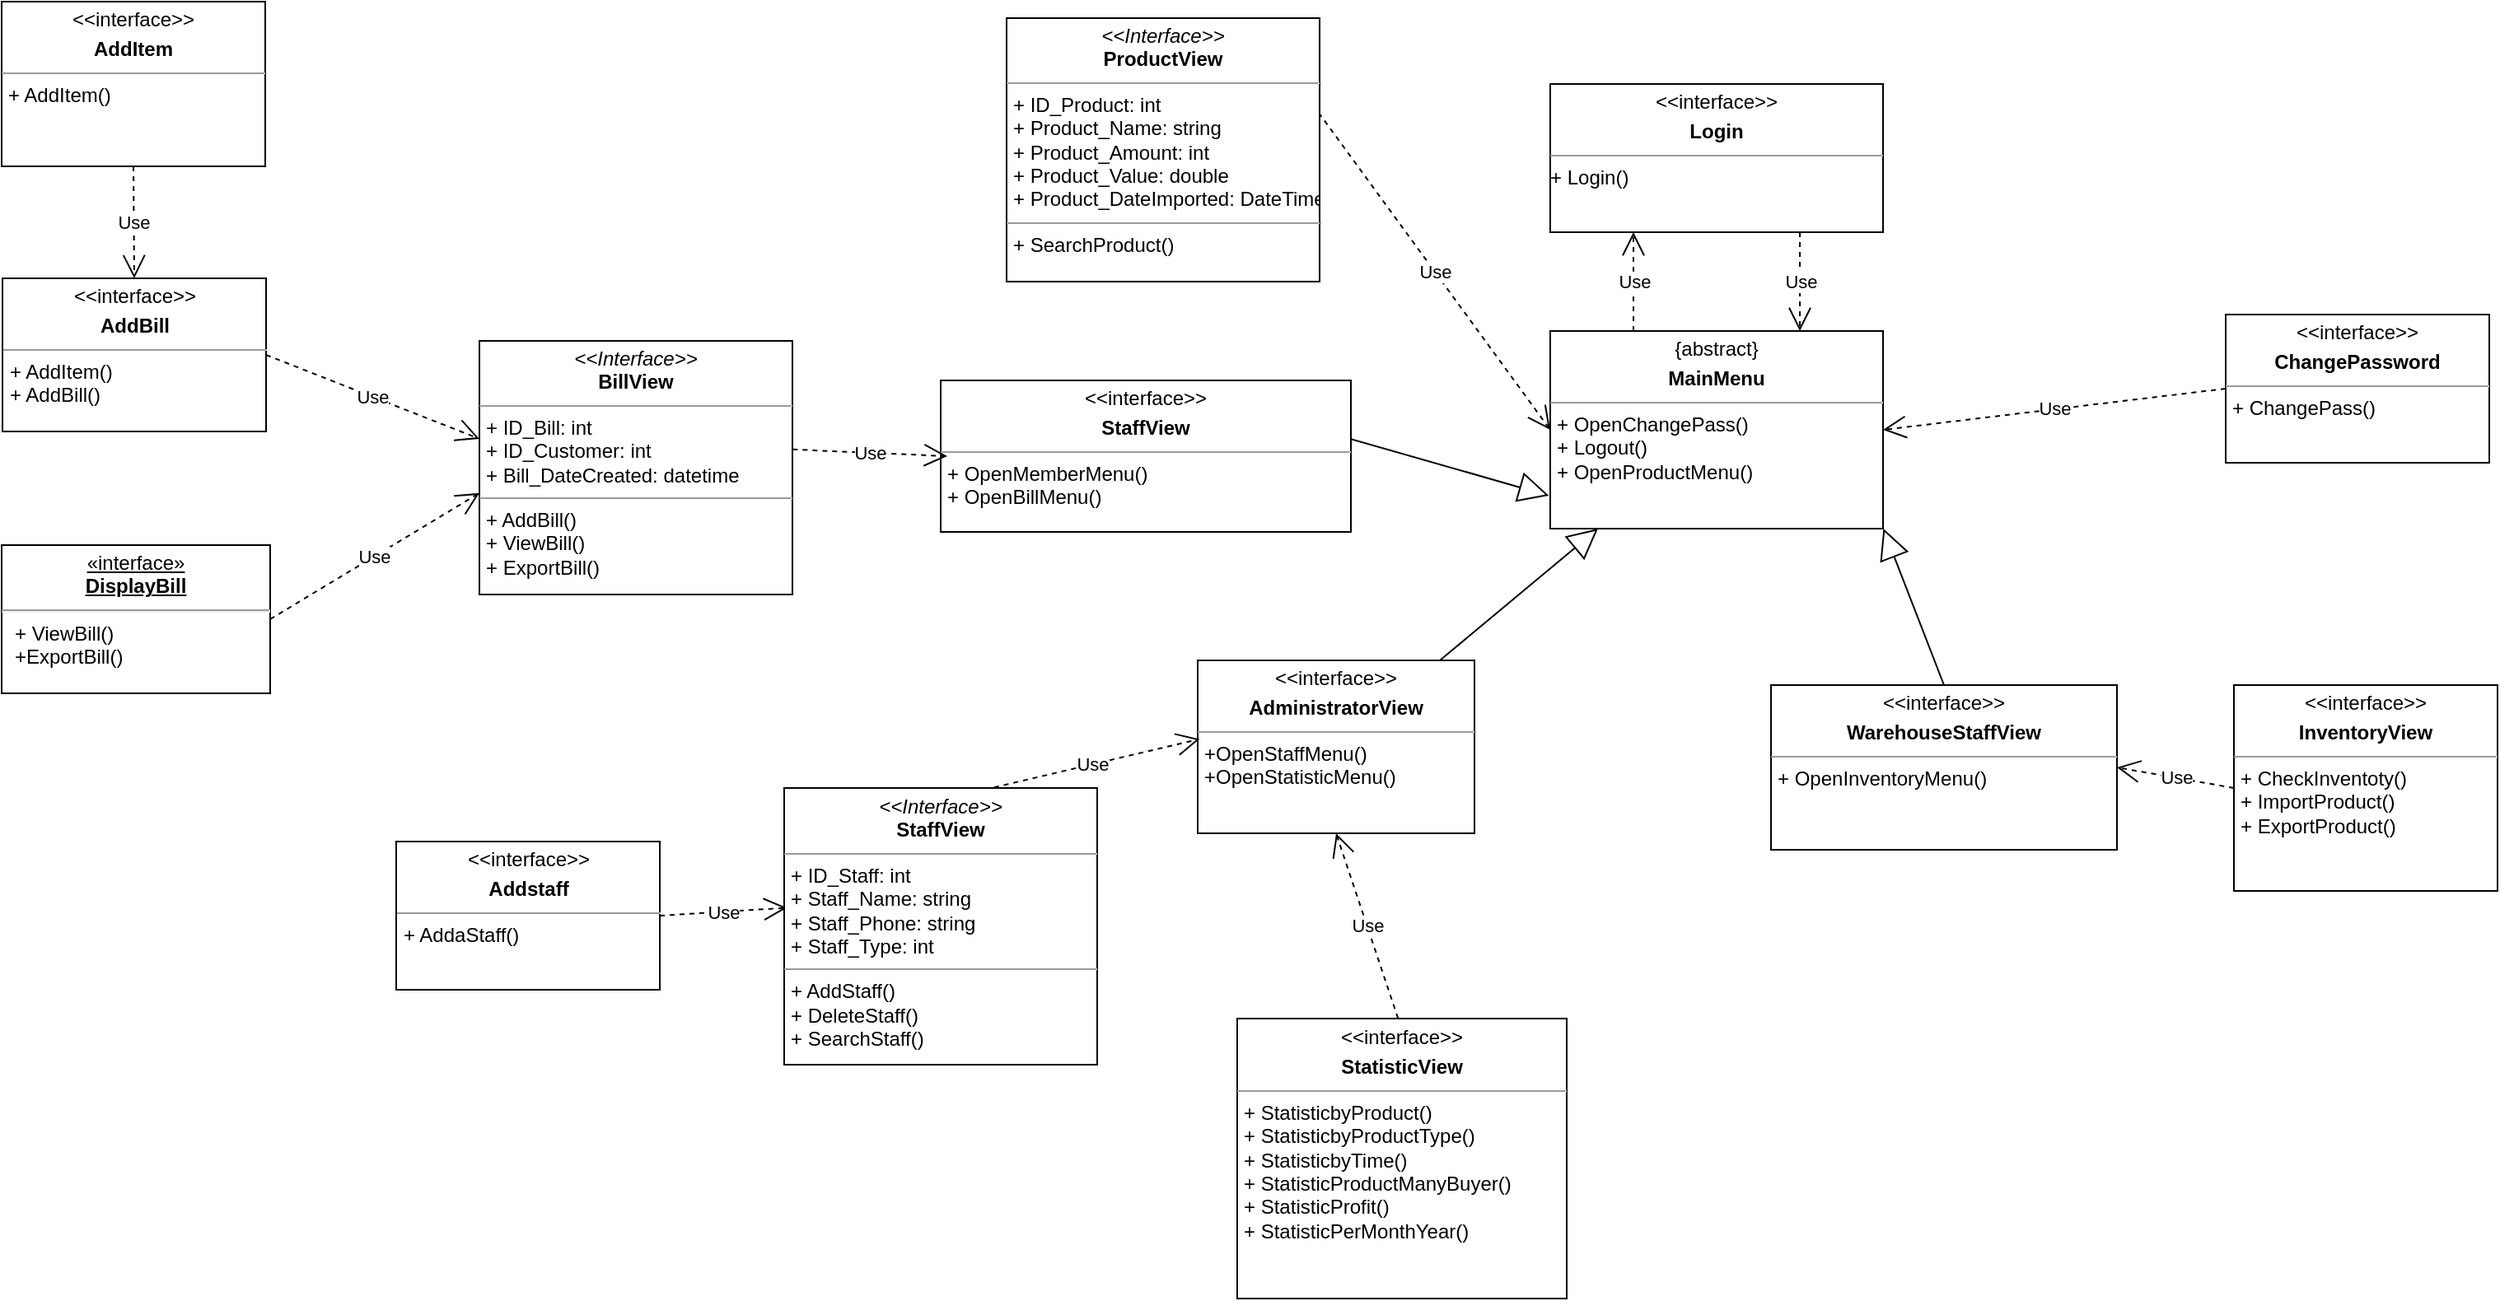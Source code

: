 <mxfile version="12.3.8" type="device" pages="1"><diagram id="XoPrLka5MHoyUgLFo1oa" name="Page-1"><mxGraphModel dx="2333" dy="821" grid="1" gridSize="10" guides="1" tooltips="1" connect="1" arrows="1" fold="1" page="1" pageScale="1" pageWidth="850" pageHeight="1100" math="0" shadow="0"><root><mxCell id="0"/><mxCell id="1" parent="0"/><mxCell id="6d3g--8J26B8wnGd5LUu-30" value="Extends" style="endArrow=block;endSize=16;endFill=0;html=1;entryX=-0.004;entryY=0.833;entryDx=0;entryDy=0;exitX=0.5;exitY=0;exitDx=0;exitDy=0;entryPerimeter=0;" parent="1" source="6d3g--8J26B8wnGd5LUu-36" target="6d3g--8J26B8wnGd5LUu-20" edge="1"><mxGeometry x="-0.214" y="-3" width="160" relative="1" as="geometry"><mxPoint x="639" y="430" as="sourcePoint"/><mxPoint x="604" y="397" as="targetPoint"/><mxPoint as="offset"/></mxGeometry></mxCell><mxCell id="6d3g--8J26B8wnGd5LUu-1" value="&lt;p style=&quot;margin: 0px ; margin-top: 4px ; text-align: center&quot;&gt;&amp;lt;&amp;lt;interface&amp;gt;&amp;gt;&lt;/p&gt;&lt;p style=&quot;margin: 0px ; margin-top: 4px ; text-align: center&quot;&gt;&lt;b&gt;Login&lt;br&gt;&lt;/b&gt;&lt;/p&gt;&lt;hr size=&quot;1&quot;&gt;&lt;div style=&quot;height: 2px&quot;&gt;+ Login()&lt;/div&gt;" style="verticalAlign=top;align=left;overflow=fill;fontSize=12;fontFamily=Helvetica;html=1;" parent="1" vertex="1"><mxGeometry x="700" y="90" width="202" height="90" as="geometry"/></mxCell><mxCell id="6d3g--8J26B8wnGd5LUu-20" value="&lt;p style=&quot;margin: 0px ; margin-top: 4px ; text-align: center&quot;&gt;{abstract}&lt;/p&gt;&lt;p style=&quot;margin: 0px ; margin-top: 4px ; text-align: center&quot;&gt;&lt;b&gt;MainMenu&lt;/b&gt;&lt;/p&gt;&lt;hr size=&quot;1&quot;&gt;&lt;p style=&quot;margin: 0px ; margin-left: 4px&quot;&gt;+ OpenChangePass()&lt;/p&gt;&lt;p style=&quot;margin: 0px ; margin-left: 4px&quot;&gt;+ Logout()&lt;/p&gt;&lt;p style=&quot;margin: 0px ; margin-left: 4px&quot;&gt;+ OpenProductMenu()&lt;/p&gt;&lt;p style=&quot;margin: 0px ; margin-left: 4px&quot;&gt;&lt;br&gt;&lt;/p&gt;&lt;p style=&quot;margin: 0px ; margin-left: 4px&quot;&gt;&lt;br&gt;&lt;/p&gt;" style="verticalAlign=top;align=left;overflow=fill;fontSize=12;fontFamily=Helvetica;html=1;" parent="1" vertex="1"><mxGeometry x="700" y="240" width="202" height="120" as="geometry"/></mxCell><mxCell id="6d3g--8J26B8wnGd5LUu-21" value="&lt;p style=&quot;margin: 0px ; margin-top: 4px ; text-align: center&quot;&gt;&amp;lt;&amp;lt;interface&amp;gt;&amp;gt;&lt;/p&gt;&lt;p style=&quot;margin: 0px ; margin-top: 4px ; text-align: center&quot;&gt;&lt;b&gt;ChangePassword&lt;/b&gt;&lt;/p&gt;&lt;hr size=&quot;1&quot;&gt;&lt;p style=&quot;margin: 0px ; margin-left: 4px&quot;&gt;+ ChangePass()&lt;/p&gt;" style="verticalAlign=top;align=left;overflow=fill;fontSize=12;fontFamily=Helvetica;html=1;" parent="1" vertex="1"><mxGeometry x="1110" y="230" width="160" height="90" as="geometry"/></mxCell><mxCell id="6d3g--8J26B8wnGd5LUu-22" value="Use" style="endArrow=open;endSize=12;dashed=1;html=1;entryX=1;entryY=0.5;entryDx=0;entryDy=0;exitX=0;exitY=0.5;exitDx=0;exitDy=0;" parent="1" source="6d3g--8J26B8wnGd5LUu-21" target="6d3g--8J26B8wnGd5LUu-20" edge="1"><mxGeometry width="160" relative="1" as="geometry"><mxPoint x="954" y="210" as="sourcePoint"/><mxPoint x="1114" y="210" as="targetPoint"/></mxGeometry></mxCell><mxCell id="6d3g--8J26B8wnGd5LUu-23" value="Use" style="endArrow=open;endSize=12;dashed=1;html=1;entryX=0.25;entryY=1;entryDx=0;entryDy=0;exitX=0.25;exitY=0;exitDx=0;exitDy=0;" parent="1" source="6d3g--8J26B8wnGd5LUu-20" target="6d3g--8J26B8wnGd5LUu-1" edge="1"><mxGeometry width="160" relative="1" as="geometry"><mxPoint x="674" y="90" as="sourcePoint"/><mxPoint x="834" y="90" as="targetPoint"/></mxGeometry></mxCell><mxCell id="6d3g--8J26B8wnGd5LUu-24" value="Use" style="endArrow=open;endSize=12;dashed=1;html=1;exitX=0.75;exitY=1;exitDx=0;exitDy=0;entryX=0.75;entryY=0;entryDx=0;entryDy=0;" parent="1" source="6d3g--8J26B8wnGd5LUu-1" target="6d3g--8J26B8wnGd5LUu-20" edge="1"><mxGeometry width="160" relative="1" as="geometry"><mxPoint x="824" y="60" as="sourcePoint"/><mxPoint x="984" y="60" as="targetPoint"/></mxGeometry></mxCell><mxCell id="Mt6bE5FPNMR_PI8UMNLC-2" style="rounded=0;orthogonalLoop=1;jettySize=auto;html=1;endArrow=block;endFill=0;startSize=16;endSize=16;" parent="1" source="6d3g--8J26B8wnGd5LUu-25" target="6d3g--8J26B8wnGd5LUu-20" edge="1"><mxGeometry relative="1" as="geometry"/></mxCell><mxCell id="6d3g--8J26B8wnGd5LUu-25" value="&lt;p style=&quot;margin: 0px ; margin-top: 4px ; text-align: center&quot;&gt;&amp;lt;&amp;lt;interface&amp;gt;&amp;gt;&lt;/p&gt;&lt;p style=&quot;margin: 0px ; margin-top: 4px ; text-align: center&quot;&gt;&lt;b&gt;AdministratorView&lt;/b&gt;&lt;/p&gt;&lt;hr size=&quot;1&quot;&gt;&lt;p style=&quot;margin: 0px ; margin-left: 4px&quot;&gt;+OpenStaffMenu()&lt;/p&gt;&lt;p style=&quot;margin: 0px ; margin-left: 4px&quot;&gt;+OpenStatisticMenu()&lt;/p&gt;" style="verticalAlign=top;align=left;overflow=fill;fontSize=12;fontFamily=Helvetica;html=1;" parent="1" vertex="1"><mxGeometry x="486" y="440" width="168" height="105" as="geometry"/></mxCell><mxCell id="6d3g--8J26B8wnGd5LUu-32" value="Extends" style="endArrow=block;endSize=16;endFill=0;html=1;entryX=1.001;entryY=1;entryDx=0;entryDy=0;entryPerimeter=0;exitX=0.5;exitY=0;exitDx=0;exitDy=0;" parent="1" source="6d3g--8J26B8wnGd5LUu-35" target="6d3g--8J26B8wnGd5LUu-20" edge="1"><mxGeometry x="-1" y="-103" width="160" relative="1" as="geometry"><mxPoint x="959" y="440" as="sourcePoint"/><mxPoint x="1054" y="350" as="targetPoint"/><mxPoint x="-25" y="112" as="offset"/></mxGeometry></mxCell><mxCell id="6d3g--8J26B8wnGd5LUu-35" value="&lt;p style=&quot;margin: 0px ; margin-top: 4px ; text-align: center&quot;&gt;&amp;lt;&amp;lt;interface&amp;gt;&amp;gt;&lt;/p&gt;&lt;p style=&quot;margin: 0px ; margin-top: 4px ; text-align: center&quot;&gt;&lt;b&gt;WarehouseStaffView&lt;/b&gt;&lt;/p&gt;&lt;hr size=&quot;1&quot;&gt;&lt;p style=&quot;margin: 0px ; margin-left: 4px&quot;&gt;&lt;/p&gt;&lt;p style=&quot;margin: 0px ; margin-left: 4px&quot;&gt;+ OpenInventoryMenu()&lt;/p&gt;" style="verticalAlign=top;align=left;overflow=fill;fontSize=12;fontFamily=Helvetica;html=1;" parent="1" vertex="1"><mxGeometry x="834" y="455" width="210" height="100" as="geometry"/></mxCell><mxCell id="6d3g--8J26B8wnGd5LUu-36" value="&lt;p style=&quot;margin: 0px ; margin-top: 4px ; text-align: center&quot;&gt;&amp;lt;&amp;lt;interface&amp;gt;&amp;gt;&lt;/p&gt;&lt;p style=&quot;margin: 0px ; margin-top: 4px ; text-align: center&quot;&gt;&lt;b&gt;StaffView&lt;/b&gt;&lt;/p&gt;&lt;hr size=&quot;1&quot;&gt;&lt;p style=&quot;margin: 0px ; margin-left: 4px&quot;&gt;&lt;/p&gt;&lt;p style=&quot;margin: 0px ; margin-left: 4px&quot;&gt;+ OpenMemberMenu()&lt;/p&gt;&lt;p style=&quot;margin: 0px ; margin-left: 4px&quot;&gt;+ OpenBillMenu()&lt;/p&gt;" style="verticalAlign=top;align=left;overflow=fill;fontSize=12;fontFamily=Helvetica;html=1;" parent="1" vertex="1"><mxGeometry x="330" y="270" width="249" height="92" as="geometry"/></mxCell><mxCell id="6d3g--8J26B8wnGd5LUu-39" value="Use" style="endArrow=open;endSize=12;dashed=1;html=1;entryX=0;entryY=0.5;entryDx=0;entryDy=0;exitX=0.997;exitY=0.359;exitDx=0;exitDy=0;exitPerimeter=0;" parent="1" source="y1elspAv_0Ej_DHxSnw_-4" target="6d3g--8J26B8wnGd5LUu-20" edge="1"><mxGeometry width="160" relative="1" as="geometry"><mxPoint x="590" y="120" as="sourcePoint"/><mxPoint x="654" y="210" as="targetPoint"/></mxGeometry></mxCell><mxCell id="6d3g--8J26B8wnGd5LUu-48" value="Use" style="endArrow=open;endSize=12;dashed=1;html=1;exitX=1.001;exitY=0.428;exitDx=0;exitDy=0;exitPerimeter=0;" parent="1" source="y1elspAv_0Ej_DHxSnw_-1" edge="1"><mxGeometry width="160" relative="1" as="geometry"><mxPoint x="260" y="316" as="sourcePoint"/><mxPoint x="334" y="316" as="targetPoint"/></mxGeometry></mxCell><mxCell id="6d3g--8J26B8wnGd5LUu-49" value="&lt;p style=&quot;margin: 0px ; margin-top: 4px ; text-align: center&quot;&gt;&amp;lt;&amp;lt;interface&amp;gt;&amp;gt;&lt;/p&gt;&lt;p style=&quot;margin: 0px ; margin-top: 4px ; text-align: center&quot;&gt;&lt;b&gt;AddBill&lt;/b&gt;&lt;/p&gt;&lt;hr size=&quot;1&quot;&gt;&lt;p style=&quot;margin: 0px ; margin-left: 4px&quot;&gt;&lt;/p&gt;&lt;p style=&quot;margin: 0px ; margin-left: 4px&quot;&gt;+ AddItem()&lt;/p&gt;&lt;p style=&quot;margin: 0px ; margin-left: 4px&quot;&gt;+ AddBill()&lt;/p&gt;" style="verticalAlign=top;align=left;overflow=fill;fontSize=12;fontFamily=Helvetica;html=1;" parent="1" vertex="1"><mxGeometry x="-239.5" y="208" width="160" height="93" as="geometry"/></mxCell><mxCell id="6d3g--8J26B8wnGd5LUu-50" value="&lt;p style=&quot;margin: 0px ; margin-top: 4px ; text-align: center&quot;&gt;&amp;lt;&amp;lt;interface&amp;gt;&amp;gt;&lt;/p&gt;&lt;p style=&quot;margin: 0px ; margin-top: 4px ; text-align: center&quot;&gt;&lt;b&gt;AddItem&lt;/b&gt;&lt;/p&gt;&lt;hr size=&quot;1&quot;&gt;&lt;p style=&quot;margin: 0px ; margin-left: 4px&quot;&gt;+ AddItem()&lt;/p&gt;" style="verticalAlign=top;align=left;overflow=fill;fontSize=12;fontFamily=Helvetica;html=1;" parent="1" vertex="1"><mxGeometry x="-240" y="40" width="160" height="100" as="geometry"/></mxCell><mxCell id="6d3g--8J26B8wnGd5LUu-51" value="Use" style="endArrow=open;endSize=12;dashed=1;html=1;entryX=0.5;entryY=0;entryDx=0;entryDy=0;exitX=0.5;exitY=1;exitDx=0;exitDy=0;" parent="1" source="6d3g--8J26B8wnGd5LUu-50" target="6d3g--8J26B8wnGd5LUu-49" edge="1"><mxGeometry width="160" relative="1" as="geometry"><mxPoint x="-560" y="65" as="sourcePoint"/><mxPoint x="-400" y="65" as="targetPoint"/></mxGeometry></mxCell><mxCell id="6d3g--8J26B8wnGd5LUu-52" value="Use" style="endArrow=open;endSize=12;dashed=1;html=1;exitX=1;exitY=0.5;exitDx=0;exitDy=0;entryX=0;entryY=0.386;entryDx=0;entryDy=0;entryPerimeter=0;" parent="1" source="6d3g--8J26B8wnGd5LUu-49" target="y1elspAv_0Ej_DHxSnw_-1" edge="1"><mxGeometry width="160" relative="1" as="geometry"><mxPoint x="-190" y="225" as="sourcePoint"/><mxPoint x="20" y="290" as="targetPoint"/></mxGeometry></mxCell><mxCell id="6d3g--8J26B8wnGd5LUu-54" value="Use" style="endArrow=open;endSize=12;dashed=1;html=1;exitX=1;exitY=0.5;exitDx=0;exitDy=0;entryX=0;entryY=0.6;entryDx=0;entryDy=0;entryPerimeter=0;" parent="1" source="R22v-rjgx_MDy_A1X4PO-8" target="y1elspAv_0Ej_DHxSnw_-1" edge="1"><mxGeometry width="160" relative="1" as="geometry"><mxPoint x="-97.5" y="388" as="sourcePoint"/><mxPoint x="20" y="350" as="targetPoint"/></mxGeometry></mxCell><mxCell id="6TD8SZPlqNRs806xf1-T-2" value="Use" style="endArrow=open;endSize=12;dashed=1;html=1;entryX=0.007;entryY=0.455;entryDx=0;entryDy=0;entryPerimeter=0;exitX=0.64;exitY=0.006;exitDx=0;exitDy=0;exitPerimeter=0;" parent="1" source="y1elspAv_0Ej_DHxSnw_-9" target="6d3g--8J26B8wnGd5LUu-25" edge="1"><mxGeometry width="160" relative="1" as="geometry"><mxPoint x="360" y="510" as="sourcePoint"/><mxPoint x="347.5" y="665" as="targetPoint"/></mxGeometry></mxCell><mxCell id="6TD8SZPlqNRs806xf1-T-3" value="Use" style="endArrow=open;endSize=12;dashed=1;html=1;exitX=1;exitY=0.5;exitDx=0;exitDy=0;entryX=0.009;entryY=0.433;entryDx=0;entryDy=0;entryPerimeter=0;" parent="1" source="6TD8SZPlqNRs806xf1-T-4" target="y1elspAv_0Ej_DHxSnw_-9" edge="1"><mxGeometry width="160" relative="1" as="geometry"><mxPoint x="-13" y="617.5" as="sourcePoint"/><mxPoint x="230" y="595" as="targetPoint"/></mxGeometry></mxCell><mxCell id="6TD8SZPlqNRs806xf1-T-4" value="&lt;p style=&quot;margin: 0px ; margin-top: 4px ; text-align: center&quot;&gt;&amp;lt;&amp;lt;interface&amp;gt;&amp;gt;&lt;/p&gt;&lt;p style=&quot;margin: 0px ; margin-top: 4px ; text-align: center&quot;&gt;&lt;b&gt;Addstaff&lt;/b&gt;&lt;/p&gt;&lt;hr size=&quot;1&quot;&gt;&lt;p style=&quot;margin: 0px ; margin-left: 4px&quot;&gt;&lt;/p&gt;&lt;p style=&quot;margin: 0px ; margin-left: 4px&quot;&gt;+ AddaStaff()&lt;/p&gt;" style="verticalAlign=top;align=left;overflow=fill;fontSize=12;fontFamily=Helvetica;html=1;" parent="1" vertex="1"><mxGeometry x="-0.5" y="550" width="160" height="90" as="geometry"/></mxCell><mxCell id="6TD8SZPlqNRs806xf1-T-5" value="&lt;p style=&quot;margin: 0px ; margin-top: 4px ; text-align: center&quot;&gt;&amp;lt;&amp;lt;interface&amp;gt;&amp;gt;&lt;/p&gt;&lt;p style=&quot;margin: 0px ; margin-top: 4px ; text-align: center&quot;&gt;&lt;b&gt;StatisticView&lt;/b&gt;&lt;/p&gt;&lt;hr size=&quot;1&quot;&gt;&lt;p style=&quot;margin: 0px ; margin-left: 4px&quot;&gt;+ StatisticbyProduct()&lt;/p&gt;&lt;p style=&quot;margin: 0px ; margin-left: 4px&quot;&gt;+ StatisticbyProductType()&lt;/p&gt;&lt;p style=&quot;margin: 0px ; margin-left: 4px&quot;&gt;+ StatisticbyTime()&lt;/p&gt;&lt;p style=&quot;margin: 0px ; margin-left: 4px&quot;&gt;+ StatisticProductManyBuyer()&lt;/p&gt;&lt;p style=&quot;margin: 0px ; margin-left: 4px&quot;&gt;+ StatisticProfit()&lt;/p&gt;&lt;p style=&quot;margin: 0px ; margin-left: 4px&quot;&gt;+ StatisticPerMonthYear()&lt;/p&gt;" style="verticalAlign=top;align=left;overflow=fill;fontSize=12;fontFamily=Helvetica;html=1;" parent="1" vertex="1"><mxGeometry x="510" y="657.5" width="200" height="170" as="geometry"/></mxCell><mxCell id="6TD8SZPlqNRs806xf1-T-6" value="&lt;p style=&quot;margin: 0px ; margin-top: 4px ; text-align: center&quot;&gt;&amp;lt;&amp;lt;interface&amp;gt;&amp;gt;&lt;/p&gt;&lt;p style=&quot;margin: 0px ; margin-top: 4px ; text-align: center&quot;&gt;&lt;b&gt;InventoryView&lt;/b&gt;&lt;/p&gt;&lt;hr size=&quot;1&quot;&gt;&lt;p style=&quot;margin: 0px ; margin-left: 4px&quot;&gt;+ CheckInventoty()&lt;/p&gt;&lt;p style=&quot;margin: 0px ; margin-left: 4px&quot;&gt;+ ImportProduct()&lt;/p&gt;&lt;p style=&quot;margin: 0px ; margin-left: 4px&quot;&gt;+ ExportProduct()&lt;/p&gt;&lt;p style=&quot;margin: 0px ; margin-left: 4px&quot;&gt;&lt;br&gt;&lt;/p&gt;" style="verticalAlign=top;align=left;overflow=fill;fontSize=12;fontFamily=Helvetica;html=1;" parent="1" vertex="1"><mxGeometry x="1115" y="455" width="160" height="125" as="geometry"/></mxCell><mxCell id="6TD8SZPlqNRs806xf1-T-7" value="Use" style="endArrow=open;endSize=12;dashed=1;html=1;entryX=1;entryY=0.5;entryDx=0;entryDy=0;exitX=0;exitY=0.5;exitDx=0;exitDy=0;" parent="1" source="6TD8SZPlqNRs806xf1-T-6" target="6d3g--8J26B8wnGd5LUu-35" edge="1"><mxGeometry width="160" relative="1" as="geometry"><mxPoint x="1084" y="640" as="sourcePoint"/><mxPoint x="1244" y="640" as="targetPoint"/></mxGeometry></mxCell><mxCell id="6TD8SZPlqNRs806xf1-T-11" value="Use" style="endArrow=open;endSize=12;dashed=1;html=1;entryX=0.5;entryY=1;entryDx=0;entryDy=0;exitX=0.488;exitY=-0.001;exitDx=0;exitDy=0;exitPerimeter=0;" parent="1" source="6TD8SZPlqNRs806xf1-T-5" target="6d3g--8J26B8wnGd5LUu-25" edge="1"><mxGeometry width="160" relative="1" as="geometry"><mxPoint x="714" y="670" as="sourcePoint"/><mxPoint x="874" y="670" as="targetPoint"/></mxGeometry></mxCell><mxCell id="R22v-rjgx_MDy_A1X4PO-8" value="&lt;p style=&quot;margin: 0px ; margin-top: 4px ; text-align: center ; text-decoration: underline&quot;&gt;«interface»&lt;br&gt;&lt;b&gt;DisplayBill&lt;/b&gt;&lt;br&gt;&lt;/p&gt;&lt;hr&gt;&lt;p style=&quot;margin: 0px ; margin-left: 8px&quot;&gt;+ ViewBill()&lt;/p&gt;&lt;p style=&quot;margin: 0px ; margin-left: 8px&quot;&gt;+ExportBill()&lt;/p&gt;" style="verticalAlign=top;align=left;overflow=fill;fontSize=12;fontFamily=Helvetica;html=1;" parent="1" vertex="1"><mxGeometry x="-240" y="370" width="163" height="90" as="geometry"/></mxCell><mxCell id="y1elspAv_0Ej_DHxSnw_-1" value="&lt;p style=&quot;margin: 0px ; margin-top: 4px ; text-align: center&quot;&gt;&lt;i&gt;&amp;lt;&amp;lt;Interface&amp;gt;&amp;gt;&lt;/i&gt;&lt;br&gt;&lt;b&gt;BillView&lt;/b&gt;&lt;/p&gt;&lt;hr size=&quot;1&quot;&gt;&lt;p style=&quot;margin: 0px ; margin-left: 4px&quot;&gt;+ ID_Bill: int&lt;br&gt;+ ID_Customer: int&lt;/p&gt;&lt;p style=&quot;margin: 0px ; margin-left: 4px&quot;&gt;+ Bill_DateCreated: datetime&lt;br&gt;&lt;/p&gt;&lt;hr size=&quot;1&quot;&gt;&lt;p style=&quot;margin: 0px ; margin-left: 4px&quot;&gt;+ AddBill()&lt;br&gt;+ ViewBill()&lt;br&gt;+ ExportBill()&lt;br&gt;&lt;/p&gt;" style="verticalAlign=top;align=left;overflow=fill;fontSize=12;fontFamily=Helvetica;html=1;" parent="1" vertex="1"><mxGeometry x="50" y="246" width="190" height="154" as="geometry"/></mxCell><mxCell id="y1elspAv_0Ej_DHxSnw_-4" value="&lt;p style=&quot;margin: 0px ; margin-top: 4px ; text-align: center&quot;&gt;&lt;i&gt;&amp;lt;&amp;lt;Interface&amp;gt;&amp;gt;&lt;/i&gt;&lt;br&gt;&lt;b&gt;ProductView&lt;/b&gt;&lt;/p&gt;&lt;hr size=&quot;1&quot;&gt;&lt;p style=&quot;margin: 0px ; margin-left: 4px&quot;&gt;+ ID_Product: int&lt;br&gt;+ Product_Name: string&lt;/p&gt;&lt;p style=&quot;margin: 0px ; margin-left: 4px&quot;&gt;+ Product_Amount: int&lt;/p&gt;&lt;p style=&quot;margin: 0px ; margin-left: 4px&quot;&gt;+ Product_Value: double&lt;/p&gt;&lt;p style=&quot;margin: 0px ; margin-left: 4px&quot;&gt;+ Product_DateImported: DateTime&lt;br&gt;&lt;/p&gt;&lt;hr size=&quot;1&quot;&gt;&lt;p style=&quot;margin: 0px ; margin-left: 4px&quot;&gt;+ SearchProduct()&lt;br&gt;&lt;/p&gt;" style="verticalAlign=top;align=left;overflow=fill;fontSize=12;fontFamily=Helvetica;html=1;" parent="1" vertex="1"><mxGeometry x="370" y="50" width="190" height="160" as="geometry"/></mxCell><mxCell id="y1elspAv_0Ej_DHxSnw_-9" value="&lt;p style=&quot;margin: 0px ; margin-top: 4px ; text-align: center&quot;&gt;&lt;i&gt;&amp;lt;&amp;lt;Interface&amp;gt;&amp;gt;&lt;/i&gt;&lt;br&gt;&lt;b&gt;StaffView&lt;/b&gt;&lt;/p&gt;&lt;hr size=&quot;1&quot;&gt;&lt;p style=&quot;margin: 0px ; margin-left: 4px&quot;&gt;+ ID_Staff: int&lt;br&gt;+ Staff_Name: string&lt;/p&gt;&lt;p style=&quot;margin: 0px ; margin-left: 4px&quot;&gt;+ Staff_Phone: string&lt;/p&gt;&lt;p style=&quot;margin: 0px ; margin-left: 4px&quot;&gt;+ Staff_Type: int&lt;br&gt;&lt;/p&gt;&lt;hr size=&quot;1&quot;&gt;&lt;p style=&quot;margin: 0px ; margin-left: 4px&quot;&gt;+ AddStaff()&lt;br&gt;+ DeleteStaff()&lt;br&gt;+ SearchStaff()&lt;br&gt;&lt;/p&gt;" style="verticalAlign=top;align=left;overflow=fill;fontSize=12;fontFamily=Helvetica;html=1;" parent="1" vertex="1"><mxGeometry x="235" y="517.5" width="190" height="168" as="geometry"/></mxCell></root></mxGraphModel></diagram></mxfile>